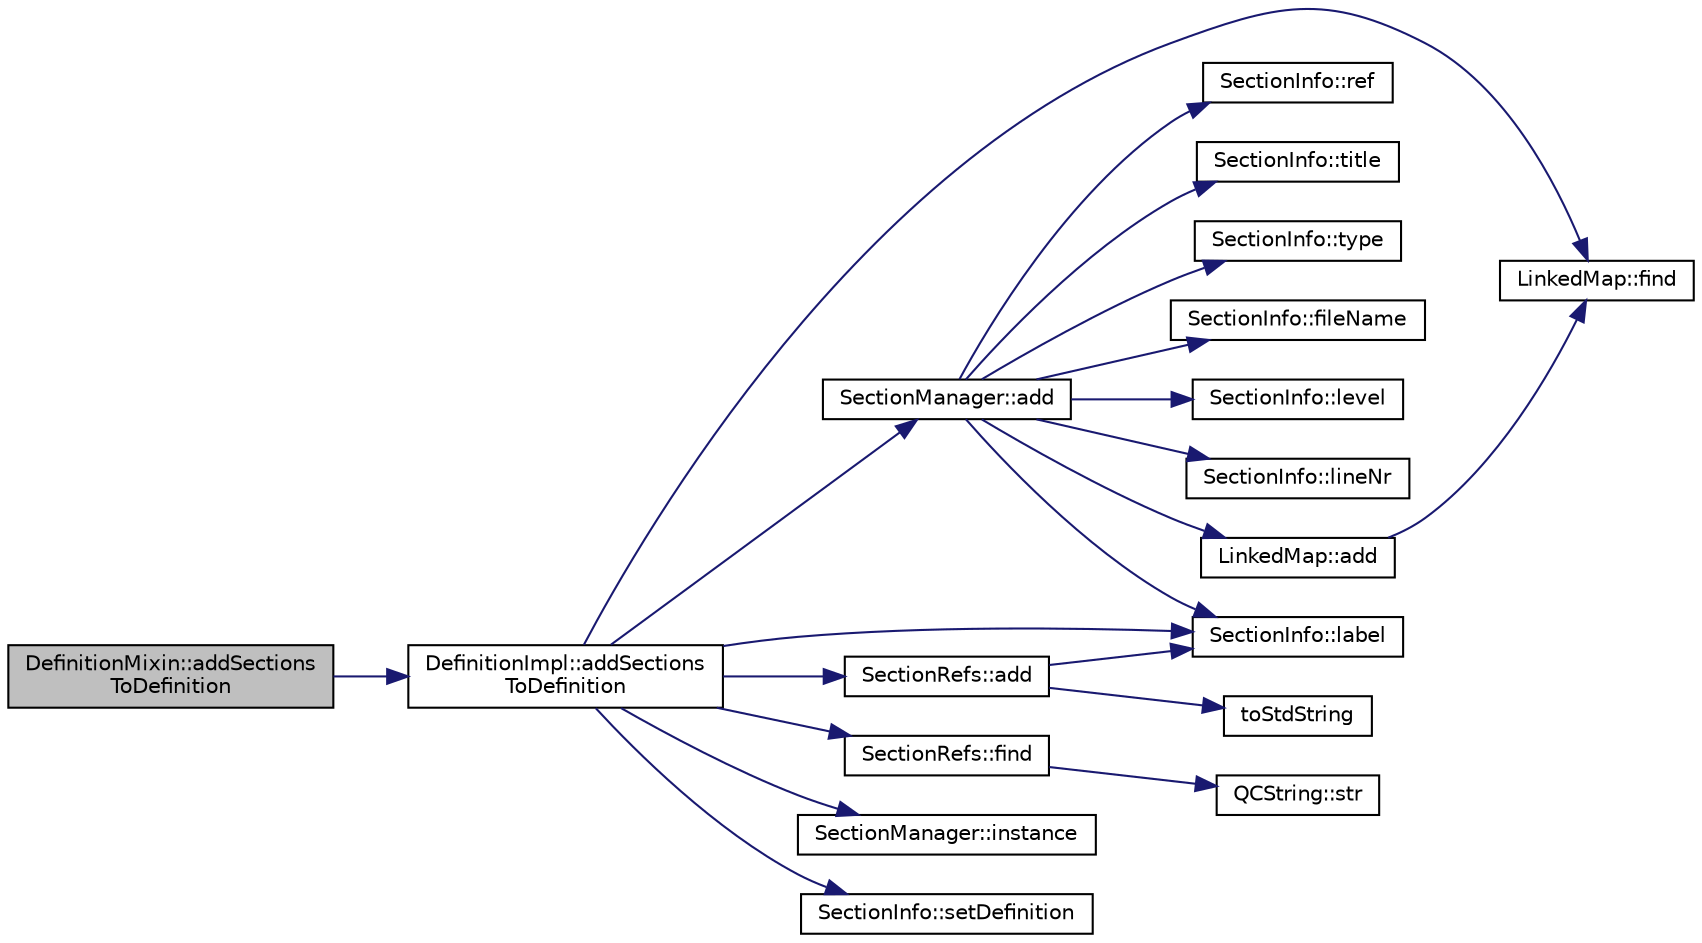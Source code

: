 digraph "DefinitionMixin::addSectionsToDefinition"
{
 // LATEX_PDF_SIZE
  edge [fontname="Helvetica",fontsize="10",labelfontname="Helvetica",labelfontsize="10"];
  node [fontname="Helvetica",fontsize="10",shape=record];
  rankdir="LR";
  Node1 [label="DefinitionMixin::addSections\lToDefinition",height=0.2,width=0.4,color="black", fillcolor="grey75", style="filled", fontcolor="black",tooltip=" "];
  Node1 -> Node2 [color="midnightblue",fontsize="10",style="solid",fontname="Helvetica"];
  Node2 [label="DefinitionImpl::addSections\lToDefinition",height=0.2,width=0.4,color="black", fillcolor="white", style="filled",URL="$classDefinitionImpl.html#a3aae8d1912d3c3491c992ea5d60fd9d5",tooltip=" "];
  Node2 -> Node3 [color="midnightblue",fontsize="10",style="solid",fontname="Helvetica"];
  Node3 [label="SectionManager::add",height=0.2,width=0.4,color="black", fillcolor="white", style="filled",URL="$classSectionManager.html#afbb62a940b1b5d7dda3b31a81a9df922",tooltip=" "];
  Node3 -> Node4 [color="midnightblue",fontsize="10",style="solid",fontname="Helvetica"];
  Node4 [label="LinkedMap::add",height=0.2,width=0.4,color="black", fillcolor="white", style="filled",URL="$classLinkedMap.html#acddca8cb09f114936f6b80276f2c9c1b",tooltip=" "];
  Node4 -> Node5 [color="midnightblue",fontsize="10",style="solid",fontname="Helvetica"];
  Node5 [label="LinkedMap::find",height=0.2,width=0.4,color="black", fillcolor="white", style="filled",URL="$classLinkedMap.html#ad7659775b7de962b4fe0921456baf4f4",tooltip=" "];
  Node3 -> Node6 [color="midnightblue",fontsize="10",style="solid",fontname="Helvetica"];
  Node6 [label="SectionInfo::fileName",height=0.2,width=0.4,color="black", fillcolor="white", style="filled",URL="$classSectionInfo.html#a84093d8cc48b4734f6e603de33d398d5",tooltip=" "];
  Node3 -> Node7 [color="midnightblue",fontsize="10",style="solid",fontname="Helvetica"];
  Node7 [label="SectionInfo::label",height=0.2,width=0.4,color="black", fillcolor="white", style="filled",URL="$classSectionInfo.html#a3028bd10d3288ef120bd833e0ebc57ab",tooltip=" "];
  Node3 -> Node8 [color="midnightblue",fontsize="10",style="solid",fontname="Helvetica"];
  Node8 [label="SectionInfo::level",height=0.2,width=0.4,color="black", fillcolor="white", style="filled",URL="$classSectionInfo.html#afbf60bb783ce4f773fbb77a59106d0db",tooltip=" "];
  Node3 -> Node9 [color="midnightblue",fontsize="10",style="solid",fontname="Helvetica"];
  Node9 [label="SectionInfo::lineNr",height=0.2,width=0.4,color="black", fillcolor="white", style="filled",URL="$classSectionInfo.html#a913ddc11cbf4d2e8433da4974c54543b",tooltip=" "];
  Node3 -> Node10 [color="midnightblue",fontsize="10",style="solid",fontname="Helvetica"];
  Node10 [label="SectionInfo::ref",height=0.2,width=0.4,color="black", fillcolor="white", style="filled",URL="$classSectionInfo.html#a56019937eddafde2ba6df46dff4e1bef",tooltip=" "];
  Node3 -> Node11 [color="midnightblue",fontsize="10",style="solid",fontname="Helvetica"];
  Node11 [label="SectionInfo::title",height=0.2,width=0.4,color="black", fillcolor="white", style="filled",URL="$classSectionInfo.html#ac6aefd1d628bbdb94dc3b8e176a72f9b",tooltip=" "];
  Node3 -> Node12 [color="midnightblue",fontsize="10",style="solid",fontname="Helvetica"];
  Node12 [label="SectionInfo::type",height=0.2,width=0.4,color="black", fillcolor="white", style="filled",URL="$classSectionInfo.html#ad3818ca1a9c067d97176dcbaf7022d9e",tooltip=" "];
  Node2 -> Node13 [color="midnightblue",fontsize="10",style="solid",fontname="Helvetica"];
  Node13 [label="SectionRefs::add",height=0.2,width=0.4,color="black", fillcolor="white", style="filled",URL="$classSectionRefs.html#a916946003ecac73c064487bace9e4bde",tooltip="Adds a non-owning section reference."];
  Node13 -> Node7 [color="midnightblue",fontsize="10",style="solid",fontname="Helvetica"];
  Node13 -> Node14 [color="midnightblue",fontsize="10",style="solid",fontname="Helvetica"];
  Node14 [label="toStdString",height=0.2,width=0.4,color="black", fillcolor="white", style="filled",URL="$qcstring_8h.html#ac7e12ef0c11e1acc583d1d66404c2557",tooltip=" "];
  Node2 -> Node15 [color="midnightblue",fontsize="10",style="solid",fontname="Helvetica"];
  Node15 [label="SectionRefs::find",height=0.2,width=0.4,color="black", fillcolor="white", style="filled",URL="$classSectionRefs.html#a5cce204b4a51a49e478243581d36b1e2",tooltip=" "];
  Node15 -> Node16 [color="midnightblue",fontsize="10",style="solid",fontname="Helvetica"];
  Node16 [label="QCString::str",height=0.2,width=0.4,color="black", fillcolor="white", style="filled",URL="$classQCString.html#a9824b07232eea418ab3b3e7dc3178eec",tooltip=" "];
  Node2 -> Node5 [color="midnightblue",fontsize="10",style="solid",fontname="Helvetica"];
  Node2 -> Node17 [color="midnightblue",fontsize="10",style="solid",fontname="Helvetica"];
  Node17 [label="SectionManager::instance",height=0.2,width=0.4,color="black", fillcolor="white", style="filled",URL="$classSectionManager.html#afcf31c2b2bad467541c924342b08773d",tooltip="returns a reference to the singleton"];
  Node2 -> Node7 [color="midnightblue",fontsize="10",style="solid",fontname="Helvetica"];
  Node2 -> Node18 [color="midnightblue",fontsize="10",style="solid",fontname="Helvetica"];
  Node18 [label="SectionInfo::setDefinition",height=0.2,width=0.4,color="black", fillcolor="white", style="filled",URL="$classSectionInfo.html#a6459848f44b8b1dab9454896de516554",tooltip=" "];
}
